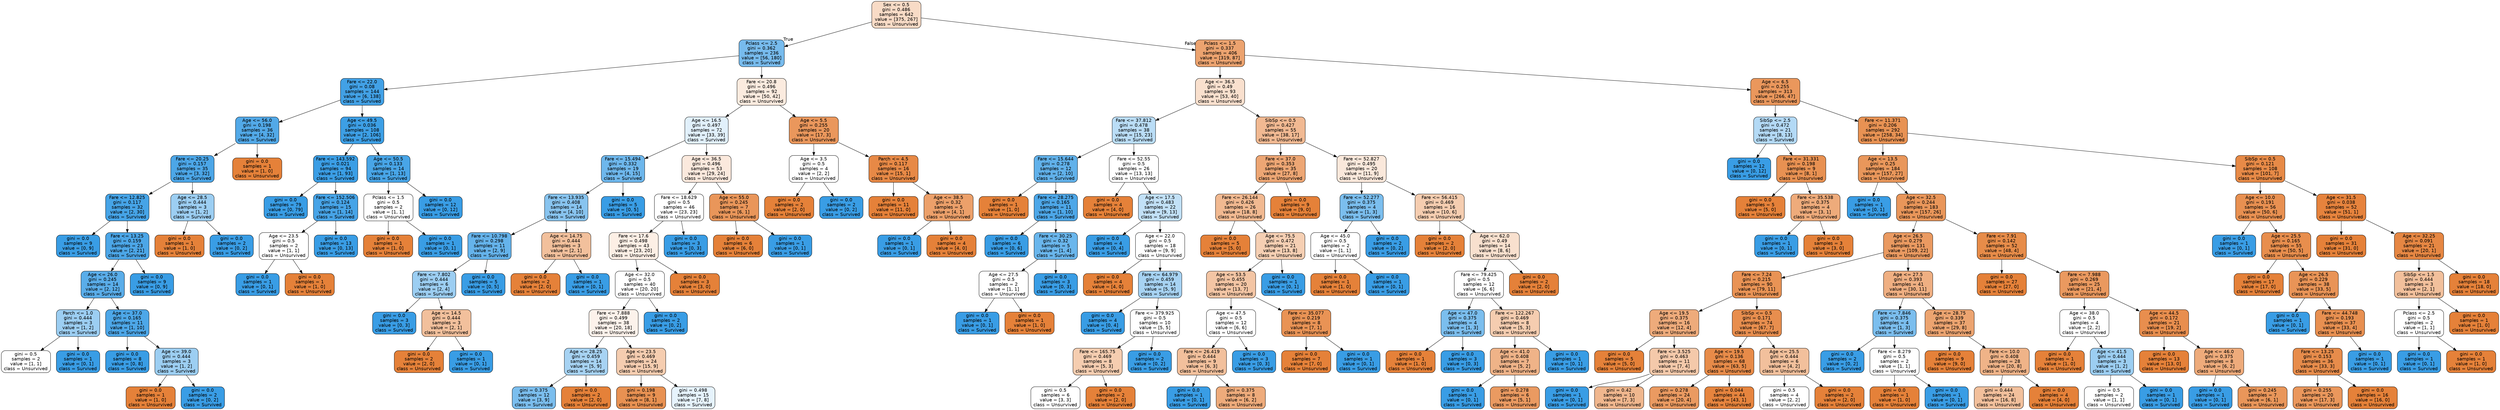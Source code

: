 digraph Tree {
node [shape=box, style="filled, rounded", color="black", fontname=helvetica] ;
edge [fontname=helvetica] ;
0 [label="Sex <= 0.5\ngini = 0.486\nsamples = 642\nvalue = [375, 267]\nclass = Unsurvived", fillcolor="#f8dbc6"] ;
1 [label="Pclass <= 2.5\ngini = 0.362\nsamples = 236\nvalue = [56, 180]\nclass = Survived", fillcolor="#77bbed"] ;
0 -> 1 [labeldistance=2.5, labelangle=45, headlabel="True"] ;
2 [label="Fare <= 22.0\ngini = 0.08\nsamples = 144\nvalue = [6, 138]\nclass = Survived", fillcolor="#42a1e6"] ;
1 -> 2 ;
3 [label="Age <= 56.0\ngini = 0.198\nsamples = 36\nvalue = [4, 32]\nclass = Survived", fillcolor="#52a9e8"] ;
2 -> 3 ;
4 [label="Fare <= 20.25\ngini = 0.157\nsamples = 35\nvalue = [3, 32]\nclass = Survived", fillcolor="#4ca6e7"] ;
3 -> 4 ;
5 [label="Fare <= 12.825\ngini = 0.117\nsamples = 32\nvalue = [2, 30]\nclass = Survived", fillcolor="#46a4e7"] ;
4 -> 5 ;
6 [label="gini = 0.0\nsamples = 9\nvalue = [0, 9]\nclass = Survived", fillcolor="#399de5"] ;
5 -> 6 ;
7 [label="Fare <= 13.25\ngini = 0.159\nsamples = 23\nvalue = [2, 21]\nclass = Survived", fillcolor="#4ca6e7"] ;
5 -> 7 ;
8 [label="Age <= 26.0\ngini = 0.245\nsamples = 14\nvalue = [2, 12]\nclass = Survived", fillcolor="#5aade9"] ;
7 -> 8 ;
9 [label="Parch <= 1.0\ngini = 0.444\nsamples = 3\nvalue = [1, 2]\nclass = Survived", fillcolor="#9ccef2"] ;
8 -> 9 ;
10 [label="gini = 0.5\nsamples = 2\nvalue = [1, 1]\nclass = Unsurvived", fillcolor="#ffffff"] ;
9 -> 10 ;
11 [label="gini = 0.0\nsamples = 1\nvalue = [0, 1]\nclass = Survived", fillcolor="#399de5"] ;
9 -> 11 ;
12 [label="Age <= 37.0\ngini = 0.165\nsamples = 11\nvalue = [1, 10]\nclass = Survived", fillcolor="#4da7e8"] ;
8 -> 12 ;
13 [label="gini = 0.0\nsamples = 8\nvalue = [0, 8]\nclass = Survived", fillcolor="#399de5"] ;
12 -> 13 ;
14 [label="Age <= 39.0\ngini = 0.444\nsamples = 3\nvalue = [1, 2]\nclass = Survived", fillcolor="#9ccef2"] ;
12 -> 14 ;
15 [label="gini = 0.0\nsamples = 1\nvalue = [1, 0]\nclass = Unsurvived", fillcolor="#e58139"] ;
14 -> 15 ;
16 [label="gini = 0.0\nsamples = 2\nvalue = [0, 2]\nclass = Survived", fillcolor="#399de5"] ;
14 -> 16 ;
17 [label="gini = 0.0\nsamples = 9\nvalue = [0, 9]\nclass = Survived", fillcolor="#399de5"] ;
7 -> 17 ;
18 [label="Age <= 28.5\ngini = 0.444\nsamples = 3\nvalue = [1, 2]\nclass = Survived", fillcolor="#9ccef2"] ;
4 -> 18 ;
19 [label="gini = 0.0\nsamples = 1\nvalue = [1, 0]\nclass = Unsurvived", fillcolor="#e58139"] ;
18 -> 19 ;
20 [label="gini = 0.0\nsamples = 2\nvalue = [0, 2]\nclass = Survived", fillcolor="#399de5"] ;
18 -> 20 ;
21 [label="gini = 0.0\nsamples = 1\nvalue = [1, 0]\nclass = Unsurvived", fillcolor="#e58139"] ;
3 -> 21 ;
22 [label="Age <= 49.5\ngini = 0.036\nsamples = 108\nvalue = [2, 106]\nclass = Survived", fillcolor="#3d9fe5"] ;
2 -> 22 ;
23 [label="Fare <= 143.592\ngini = 0.021\nsamples = 94\nvalue = [1, 93]\nclass = Survived", fillcolor="#3b9ee5"] ;
22 -> 23 ;
24 [label="gini = 0.0\nsamples = 79\nvalue = [0, 79]\nclass = Survived", fillcolor="#399de5"] ;
23 -> 24 ;
25 [label="Fare <= 152.506\ngini = 0.124\nsamples = 15\nvalue = [1, 14]\nclass = Survived", fillcolor="#47a4e7"] ;
23 -> 25 ;
26 [label="Age <= 23.5\ngini = 0.5\nsamples = 2\nvalue = [1, 1]\nclass = Unsurvived", fillcolor="#ffffff"] ;
25 -> 26 ;
27 [label="gini = 0.0\nsamples = 1\nvalue = [0, 1]\nclass = Survived", fillcolor="#399de5"] ;
26 -> 27 ;
28 [label="gini = 0.0\nsamples = 1\nvalue = [1, 0]\nclass = Unsurvived", fillcolor="#e58139"] ;
26 -> 28 ;
29 [label="gini = 0.0\nsamples = 13\nvalue = [0, 13]\nclass = Survived", fillcolor="#399de5"] ;
25 -> 29 ;
30 [label="Age <= 50.5\ngini = 0.133\nsamples = 14\nvalue = [1, 13]\nclass = Survived", fillcolor="#48a5e7"] ;
22 -> 30 ;
31 [label="Pclass <= 1.5\ngini = 0.5\nsamples = 2\nvalue = [1, 1]\nclass = Unsurvived", fillcolor="#ffffff"] ;
30 -> 31 ;
32 [label="gini = 0.0\nsamples = 1\nvalue = [1, 0]\nclass = Unsurvived", fillcolor="#e58139"] ;
31 -> 32 ;
33 [label="gini = 0.0\nsamples = 1\nvalue = [0, 1]\nclass = Survived", fillcolor="#399de5"] ;
31 -> 33 ;
34 [label="gini = 0.0\nsamples = 12\nvalue = [0, 12]\nclass = Survived", fillcolor="#399de5"] ;
30 -> 34 ;
35 [label="Fare <= 20.8\ngini = 0.496\nsamples = 92\nvalue = [50, 42]\nclass = Unsurvived", fillcolor="#fbebdf"] ;
1 -> 35 ;
36 [label="Age <= 16.5\ngini = 0.497\nsamples = 72\nvalue = [33, 39]\nclass = Survived", fillcolor="#e1f0fb"] ;
35 -> 36 ;
37 [label="Fare <= 15.494\ngini = 0.332\nsamples = 19\nvalue = [4, 15]\nclass = Survived", fillcolor="#6eb7ec"] ;
36 -> 37 ;
38 [label="Fare <= 13.935\ngini = 0.408\nsamples = 14\nvalue = [4, 10]\nclass = Survived", fillcolor="#88c4ef"] ;
37 -> 38 ;
39 [label="Fare <= 10.798\ngini = 0.298\nsamples = 11\nvalue = [2, 9]\nclass = Survived", fillcolor="#65b3eb"] ;
38 -> 39 ;
40 [label="Fare <= 7.802\ngini = 0.444\nsamples = 6\nvalue = [2, 4]\nclass = Survived", fillcolor="#9ccef2"] ;
39 -> 40 ;
41 [label="gini = 0.0\nsamples = 3\nvalue = [0, 3]\nclass = Survived", fillcolor="#399de5"] ;
40 -> 41 ;
42 [label="Age <= 14.5\ngini = 0.444\nsamples = 3\nvalue = [2, 1]\nclass = Unsurvived", fillcolor="#f2c09c"] ;
40 -> 42 ;
43 [label="gini = 0.0\nsamples = 2\nvalue = [2, 0]\nclass = Unsurvived", fillcolor="#e58139"] ;
42 -> 43 ;
44 [label="gini = 0.0\nsamples = 1\nvalue = [0, 1]\nclass = Survived", fillcolor="#399de5"] ;
42 -> 44 ;
45 [label="gini = 0.0\nsamples = 5\nvalue = [0, 5]\nclass = Survived", fillcolor="#399de5"] ;
39 -> 45 ;
46 [label="Age <= 14.75\ngini = 0.444\nsamples = 3\nvalue = [2, 1]\nclass = Unsurvived", fillcolor="#f2c09c"] ;
38 -> 46 ;
47 [label="gini = 0.0\nsamples = 2\nvalue = [2, 0]\nclass = Unsurvived", fillcolor="#e58139"] ;
46 -> 47 ;
48 [label="gini = 0.0\nsamples = 1\nvalue = [0, 1]\nclass = Survived", fillcolor="#399de5"] ;
46 -> 48 ;
49 [label="gini = 0.0\nsamples = 5\nvalue = [0, 5]\nclass = Survived", fillcolor="#399de5"] ;
37 -> 49 ;
50 [label="Age <= 36.5\ngini = 0.496\nsamples = 53\nvalue = [29, 24]\nclass = Unsurvived", fillcolor="#fbe9dd"] ;
36 -> 50 ;
51 [label="Fare <= 18.629\ngini = 0.5\nsamples = 46\nvalue = [23, 23]\nclass = Unsurvived", fillcolor="#ffffff"] ;
50 -> 51 ;
52 [label="Fare <= 17.6\ngini = 0.498\nsamples = 43\nvalue = [23, 20]\nclass = Unsurvived", fillcolor="#fcefe5"] ;
51 -> 52 ;
53 [label="Age <= 32.0\ngini = 0.5\nsamples = 40\nvalue = [20, 20]\nclass = Unsurvived", fillcolor="#ffffff"] ;
52 -> 53 ;
54 [label="Fare <= 7.888\ngini = 0.499\nsamples = 38\nvalue = [20, 18]\nclass = Unsurvived", fillcolor="#fcf2eb"] ;
53 -> 54 ;
55 [label="Age <= 28.25\ngini = 0.459\nsamples = 14\nvalue = [5, 9]\nclass = Survived", fillcolor="#a7d3f3"] ;
54 -> 55 ;
56 [label="gini = 0.375\nsamples = 12\nvalue = [3, 9]\nclass = Survived", fillcolor="#7bbeee"] ;
55 -> 56 ;
57 [label="gini = 0.0\nsamples = 2\nvalue = [2, 0]\nclass = Unsurvived", fillcolor="#e58139"] ;
55 -> 57 ;
58 [label="Age <= 23.5\ngini = 0.469\nsamples = 24\nvalue = [15, 9]\nclass = Unsurvived", fillcolor="#f5cdb0"] ;
54 -> 58 ;
59 [label="gini = 0.198\nsamples = 9\nvalue = [8, 1]\nclass = Unsurvived", fillcolor="#e89152"] ;
58 -> 59 ;
60 [label="gini = 0.498\nsamples = 15\nvalue = [7, 8]\nclass = Survived", fillcolor="#e6f3fc"] ;
58 -> 60 ;
61 [label="gini = 0.0\nsamples = 2\nvalue = [0, 2]\nclass = Survived", fillcolor="#399de5"] ;
53 -> 61 ;
62 [label="gini = 0.0\nsamples = 3\nvalue = [3, 0]\nclass = Unsurvived", fillcolor="#e58139"] ;
52 -> 62 ;
63 [label="gini = 0.0\nsamples = 3\nvalue = [0, 3]\nclass = Survived", fillcolor="#399de5"] ;
51 -> 63 ;
64 [label="Age <= 55.0\ngini = 0.245\nsamples = 7\nvalue = [6, 1]\nclass = Unsurvived", fillcolor="#e9965a"] ;
50 -> 64 ;
65 [label="gini = 0.0\nsamples = 6\nvalue = [6, 0]\nclass = Unsurvived", fillcolor="#e58139"] ;
64 -> 65 ;
66 [label="gini = 0.0\nsamples = 1\nvalue = [0, 1]\nclass = Survived", fillcolor="#399de5"] ;
64 -> 66 ;
67 [label="Age <= 5.5\ngini = 0.255\nsamples = 20\nvalue = [17, 3]\nclass = Unsurvived", fillcolor="#ea975c"] ;
35 -> 67 ;
68 [label="Age <= 3.5\ngini = 0.5\nsamples = 4\nvalue = [2, 2]\nclass = Unsurvived", fillcolor="#ffffff"] ;
67 -> 68 ;
69 [label="gini = 0.0\nsamples = 2\nvalue = [2, 0]\nclass = Unsurvived", fillcolor="#e58139"] ;
68 -> 69 ;
70 [label="gini = 0.0\nsamples = 2\nvalue = [0, 2]\nclass = Survived", fillcolor="#399de5"] ;
68 -> 70 ;
71 [label="Parch <= 4.5\ngini = 0.117\nsamples = 16\nvalue = [15, 1]\nclass = Unsurvived", fillcolor="#e78946"] ;
67 -> 71 ;
72 [label="gini = 0.0\nsamples = 11\nvalue = [11, 0]\nclass = Unsurvived", fillcolor="#e58139"] ;
71 -> 72 ;
73 [label="Age <= 38.5\ngini = 0.32\nsamples = 5\nvalue = [4, 1]\nclass = Unsurvived", fillcolor="#eca06a"] ;
71 -> 73 ;
74 [label="gini = 0.0\nsamples = 1\nvalue = [0, 1]\nclass = Survived", fillcolor="#399de5"] ;
73 -> 74 ;
75 [label="gini = 0.0\nsamples = 4\nvalue = [4, 0]\nclass = Unsurvived", fillcolor="#e58139"] ;
73 -> 75 ;
76 [label="Pclass <= 1.5\ngini = 0.337\nsamples = 406\nvalue = [319, 87]\nclass = Unsurvived", fillcolor="#eca36f"] ;
0 -> 76 [labeldistance=2.5, labelangle=-45, headlabel="False"] ;
77 [label="Age <= 36.5\ngini = 0.49\nsamples = 93\nvalue = [53, 40]\nclass = Unsurvived", fillcolor="#f9e0ce"] ;
76 -> 77 ;
78 [label="Fare <= 37.812\ngini = 0.478\nsamples = 38\nvalue = [15, 23]\nclass = Survived", fillcolor="#baddf6"] ;
77 -> 78 ;
79 [label="Fare <= 15.644\ngini = 0.278\nsamples = 12\nvalue = [2, 10]\nclass = Survived", fillcolor="#61b1ea"] ;
78 -> 79 ;
80 [label="gini = 0.0\nsamples = 1\nvalue = [1, 0]\nclass = Unsurvived", fillcolor="#e58139"] ;
79 -> 80 ;
81 [label="Fare <= 28.275\ngini = 0.165\nsamples = 11\nvalue = [1, 10]\nclass = Survived", fillcolor="#4da7e8"] ;
79 -> 81 ;
82 [label="gini = 0.0\nsamples = 6\nvalue = [0, 6]\nclass = Survived", fillcolor="#399de5"] ;
81 -> 82 ;
83 [label="Fare <= 30.25\ngini = 0.32\nsamples = 5\nvalue = [1, 4]\nclass = Survived", fillcolor="#6ab6ec"] ;
81 -> 83 ;
84 [label="Age <= 27.5\ngini = 0.5\nsamples = 2\nvalue = [1, 1]\nclass = Unsurvived", fillcolor="#ffffff"] ;
83 -> 84 ;
85 [label="gini = 0.0\nsamples = 1\nvalue = [0, 1]\nclass = Survived", fillcolor="#399de5"] ;
84 -> 85 ;
86 [label="gini = 0.0\nsamples = 1\nvalue = [1, 0]\nclass = Unsurvived", fillcolor="#e58139"] ;
84 -> 86 ;
87 [label="gini = 0.0\nsamples = 3\nvalue = [0, 3]\nclass = Survived", fillcolor="#399de5"] ;
83 -> 87 ;
88 [label="Fare <= 52.55\ngini = 0.5\nsamples = 26\nvalue = [13, 13]\nclass = Unsurvived", fillcolor="#ffffff"] ;
78 -> 88 ;
89 [label="gini = 0.0\nsamples = 4\nvalue = [4, 0]\nclass = Unsurvived", fillcolor="#e58139"] ;
88 -> 89 ;
90 [label="Age <= 17.5\ngini = 0.483\nsamples = 22\nvalue = [9, 13]\nclass = Survived", fillcolor="#c2e1f7"] ;
88 -> 90 ;
91 [label="gini = 0.0\nsamples = 4\nvalue = [0, 4]\nclass = Survived", fillcolor="#399de5"] ;
90 -> 91 ;
92 [label="Age <= 22.0\ngini = 0.5\nsamples = 18\nvalue = [9, 9]\nclass = Unsurvived", fillcolor="#ffffff"] ;
90 -> 92 ;
93 [label="gini = 0.0\nsamples = 4\nvalue = [4, 0]\nclass = Unsurvived", fillcolor="#e58139"] ;
92 -> 93 ;
94 [label="Fare <= 64.979\ngini = 0.459\nsamples = 14\nvalue = [5, 9]\nclass = Survived", fillcolor="#a7d3f3"] ;
92 -> 94 ;
95 [label="gini = 0.0\nsamples = 4\nvalue = [0, 4]\nclass = Survived", fillcolor="#399de5"] ;
94 -> 95 ;
96 [label="Fare <= 379.925\ngini = 0.5\nsamples = 10\nvalue = [5, 5]\nclass = Unsurvived", fillcolor="#ffffff"] ;
94 -> 96 ;
97 [label="Fare <= 165.75\ngini = 0.469\nsamples = 8\nvalue = [5, 3]\nclass = Unsurvived", fillcolor="#f5cdb0"] ;
96 -> 97 ;
98 [label="gini = 0.5\nsamples = 6\nvalue = [3, 3]\nclass = Unsurvived", fillcolor="#ffffff"] ;
97 -> 98 ;
99 [label="gini = 0.0\nsamples = 2\nvalue = [2, 0]\nclass = Unsurvived", fillcolor="#e58139"] ;
97 -> 99 ;
100 [label="gini = 0.0\nsamples = 2\nvalue = [0, 2]\nclass = Survived", fillcolor="#399de5"] ;
96 -> 100 ;
101 [label="SibSp <= 0.5\ngini = 0.427\nsamples = 55\nvalue = [38, 17]\nclass = Unsurvived", fillcolor="#f1b992"] ;
77 -> 101 ;
102 [label="Fare <= 37.0\ngini = 0.353\nsamples = 35\nvalue = [27, 8]\nclass = Unsurvived", fillcolor="#eda674"] ;
101 -> 102 ;
103 [label="Fare <= 26.144\ngini = 0.426\nsamples = 26\nvalue = [18, 8]\nclass = Unsurvived", fillcolor="#f1b991"] ;
102 -> 103 ;
104 [label="gini = 0.0\nsamples = 5\nvalue = [5, 0]\nclass = Unsurvived", fillcolor="#e58139"] ;
103 -> 104 ;
105 [label="Age <= 75.5\ngini = 0.472\nsamples = 21\nvalue = [13, 8]\nclass = Unsurvived", fillcolor="#f5cfb3"] ;
103 -> 105 ;
106 [label="Age <= 53.5\ngini = 0.455\nsamples = 20\nvalue = [13, 7]\nclass = Unsurvived", fillcolor="#f3c5a4"] ;
105 -> 106 ;
107 [label="Age <= 47.5\ngini = 0.5\nsamples = 12\nvalue = [6, 6]\nclass = Unsurvived", fillcolor="#ffffff"] ;
106 -> 107 ;
108 [label="Fare <= 26.419\ngini = 0.444\nsamples = 9\nvalue = [6, 3]\nclass = Unsurvived", fillcolor="#f2c09c"] ;
107 -> 108 ;
109 [label="gini = 0.0\nsamples = 1\nvalue = [0, 1]\nclass = Survived", fillcolor="#399de5"] ;
108 -> 109 ;
110 [label="gini = 0.375\nsamples = 8\nvalue = [6, 2]\nclass = Unsurvived", fillcolor="#eeab7b"] ;
108 -> 110 ;
111 [label="gini = 0.0\nsamples = 3\nvalue = [0, 3]\nclass = Survived", fillcolor="#399de5"] ;
107 -> 111 ;
112 [label="Fare <= 35.077\ngini = 0.219\nsamples = 8\nvalue = [7, 1]\nclass = Unsurvived", fillcolor="#e99355"] ;
106 -> 112 ;
113 [label="gini = 0.0\nsamples = 7\nvalue = [7, 0]\nclass = Unsurvived", fillcolor="#e58139"] ;
112 -> 113 ;
114 [label="gini = 0.0\nsamples = 1\nvalue = [0, 1]\nclass = Survived", fillcolor="#399de5"] ;
112 -> 114 ;
115 [label="gini = 0.0\nsamples = 1\nvalue = [0, 1]\nclass = Survived", fillcolor="#399de5"] ;
105 -> 115 ;
116 [label="gini = 0.0\nsamples = 9\nvalue = [9, 0]\nclass = Unsurvived", fillcolor="#e58139"] ;
102 -> 116 ;
117 [label="Fare <= 52.827\ngini = 0.495\nsamples = 20\nvalue = [11, 9]\nclass = Unsurvived", fillcolor="#fae8db"] ;
101 -> 117 ;
118 [label="Fare <= 52.277\ngini = 0.375\nsamples = 4\nvalue = [1, 3]\nclass = Survived", fillcolor="#7bbeee"] ;
117 -> 118 ;
119 [label="Age <= 45.0\ngini = 0.5\nsamples = 2\nvalue = [1, 1]\nclass = Unsurvived", fillcolor="#ffffff"] ;
118 -> 119 ;
120 [label="gini = 0.0\nsamples = 1\nvalue = [1, 0]\nclass = Unsurvived", fillcolor="#e58139"] ;
119 -> 120 ;
121 [label="gini = 0.0\nsamples = 1\nvalue = [0, 1]\nclass = Survived", fillcolor="#399de5"] ;
119 -> 121 ;
122 [label="gini = 0.0\nsamples = 2\nvalue = [0, 2]\nclass = Survived", fillcolor="#399de5"] ;
118 -> 122 ;
123 [label="Fare <= 56.415\ngini = 0.469\nsamples = 16\nvalue = [10, 6]\nclass = Unsurvived", fillcolor="#f5cdb0"] ;
117 -> 123 ;
124 [label="gini = 0.0\nsamples = 2\nvalue = [2, 0]\nclass = Unsurvived", fillcolor="#e58139"] ;
123 -> 124 ;
125 [label="Age <= 62.0\ngini = 0.49\nsamples = 14\nvalue = [8, 6]\nclass = Unsurvived", fillcolor="#f8e0ce"] ;
123 -> 125 ;
126 [label="Fare <= 79.425\ngini = 0.5\nsamples = 12\nvalue = [6, 6]\nclass = Unsurvived", fillcolor="#ffffff"] ;
125 -> 126 ;
127 [label="Age <= 47.0\ngini = 0.375\nsamples = 4\nvalue = [1, 3]\nclass = Survived", fillcolor="#7bbeee"] ;
126 -> 127 ;
128 [label="gini = 0.0\nsamples = 1\nvalue = [1, 0]\nclass = Unsurvived", fillcolor="#e58139"] ;
127 -> 128 ;
129 [label="gini = 0.0\nsamples = 3\nvalue = [0, 3]\nclass = Survived", fillcolor="#399de5"] ;
127 -> 129 ;
130 [label="Fare <= 122.267\ngini = 0.469\nsamples = 8\nvalue = [5, 3]\nclass = Unsurvived", fillcolor="#f5cdb0"] ;
126 -> 130 ;
131 [label="Age <= 41.0\ngini = 0.408\nsamples = 7\nvalue = [5, 2]\nclass = Unsurvived", fillcolor="#efb388"] ;
130 -> 131 ;
132 [label="gini = 0.0\nsamples = 1\nvalue = [0, 1]\nclass = Survived", fillcolor="#399de5"] ;
131 -> 132 ;
133 [label="gini = 0.278\nsamples = 6\nvalue = [5, 1]\nclass = Unsurvived", fillcolor="#ea9a61"] ;
131 -> 133 ;
134 [label="gini = 0.0\nsamples = 1\nvalue = [0, 1]\nclass = Survived", fillcolor="#399de5"] ;
130 -> 134 ;
135 [label="gini = 0.0\nsamples = 2\nvalue = [2, 0]\nclass = Unsurvived", fillcolor="#e58139"] ;
125 -> 135 ;
136 [label="Age <= 6.5\ngini = 0.255\nsamples = 313\nvalue = [266, 47]\nclass = Unsurvived", fillcolor="#ea975c"] ;
76 -> 136 ;
137 [label="SibSp <= 2.5\ngini = 0.472\nsamples = 21\nvalue = [8, 13]\nclass = Survived", fillcolor="#b3d9f5"] ;
136 -> 137 ;
138 [label="gini = 0.0\nsamples = 12\nvalue = [0, 12]\nclass = Survived", fillcolor="#399de5"] ;
137 -> 138 ;
139 [label="Fare <= 31.331\ngini = 0.198\nsamples = 9\nvalue = [8, 1]\nclass = Unsurvived", fillcolor="#e89152"] ;
137 -> 139 ;
140 [label="gini = 0.0\nsamples = 5\nvalue = [5, 0]\nclass = Unsurvived", fillcolor="#e58139"] ;
139 -> 140 ;
141 [label="Fare <= 35.538\ngini = 0.375\nsamples = 4\nvalue = [3, 1]\nclass = Unsurvived", fillcolor="#eeab7b"] ;
139 -> 141 ;
142 [label="gini = 0.0\nsamples = 1\nvalue = [0, 1]\nclass = Survived", fillcolor="#399de5"] ;
141 -> 142 ;
143 [label="gini = 0.0\nsamples = 3\nvalue = [3, 0]\nclass = Unsurvived", fillcolor="#e58139"] ;
141 -> 143 ;
144 [label="Fare <= 11.371\ngini = 0.206\nsamples = 292\nvalue = [258, 34]\nclass = Unsurvived", fillcolor="#e89253"] ;
136 -> 144 ;
145 [label="Age <= 13.5\ngini = 0.25\nsamples = 184\nvalue = [157, 27]\nclass = Unsurvived", fillcolor="#e9975b"] ;
144 -> 145 ;
146 [label="gini = 0.0\nsamples = 1\nvalue = [0, 1]\nclass = Survived", fillcolor="#399de5"] ;
145 -> 146 ;
147 [label="Age <= 32.5\ngini = 0.244\nsamples = 183\nvalue = [157, 26]\nclass = Unsurvived", fillcolor="#e9965a"] ;
145 -> 147 ;
148 [label="Age <= 26.5\ngini = 0.279\nsamples = 131\nvalue = [109, 22]\nclass = Unsurvived", fillcolor="#ea9a61"] ;
147 -> 148 ;
149 [label="Fare <= 7.24\ngini = 0.215\nsamples = 90\nvalue = [79, 11]\nclass = Unsurvived", fillcolor="#e99355"] ;
148 -> 149 ;
150 [label="Age <= 19.5\ngini = 0.375\nsamples = 16\nvalue = [12, 4]\nclass = Unsurvived", fillcolor="#eeab7b"] ;
149 -> 150 ;
151 [label="gini = 0.0\nsamples = 5\nvalue = [5, 0]\nclass = Unsurvived", fillcolor="#e58139"] ;
150 -> 151 ;
152 [label="Fare <= 3.525\ngini = 0.463\nsamples = 11\nvalue = [7, 4]\nclass = Unsurvived", fillcolor="#f4c9aa"] ;
150 -> 152 ;
153 [label="gini = 0.0\nsamples = 1\nvalue = [0, 1]\nclass = Survived", fillcolor="#399de5"] ;
152 -> 153 ;
154 [label="gini = 0.42\nsamples = 10\nvalue = [7, 3]\nclass = Unsurvived", fillcolor="#f0b78e"] ;
152 -> 154 ;
155 [label="SibSp <= 0.5\ngini = 0.171\nsamples = 74\nvalue = [67, 7]\nclass = Unsurvived", fillcolor="#e88e4e"] ;
149 -> 155 ;
156 [label="Age <= 19.5\ngini = 0.136\nsamples = 68\nvalue = [63, 5]\nclass = Unsurvived", fillcolor="#e78b49"] ;
155 -> 156 ;
157 [label="gini = 0.278\nsamples = 24\nvalue = [20, 4]\nclass = Unsurvived", fillcolor="#ea9a61"] ;
156 -> 157 ;
158 [label="gini = 0.044\nsamples = 44\nvalue = [43, 1]\nclass = Unsurvived", fillcolor="#e6843e"] ;
156 -> 158 ;
159 [label="Age <= 25.5\ngini = 0.444\nsamples = 6\nvalue = [4, 2]\nclass = Unsurvived", fillcolor="#f2c09c"] ;
155 -> 159 ;
160 [label="gini = 0.5\nsamples = 4\nvalue = [2, 2]\nclass = Unsurvived", fillcolor="#ffffff"] ;
159 -> 160 ;
161 [label="gini = 0.0\nsamples = 2\nvalue = [2, 0]\nclass = Unsurvived", fillcolor="#e58139"] ;
159 -> 161 ;
162 [label="Age <= 27.5\ngini = 0.393\nsamples = 41\nvalue = [30, 11]\nclass = Unsurvived", fillcolor="#efaf82"] ;
148 -> 162 ;
163 [label="Fare <= 7.846\ngini = 0.375\nsamples = 4\nvalue = [1, 3]\nclass = Survived", fillcolor="#7bbeee"] ;
162 -> 163 ;
164 [label="gini = 0.0\nsamples = 2\nvalue = [0, 2]\nclass = Survived", fillcolor="#399de5"] ;
163 -> 164 ;
165 [label="Fare <= 8.279\ngini = 0.5\nsamples = 2\nvalue = [1, 1]\nclass = Unsurvived", fillcolor="#ffffff"] ;
163 -> 165 ;
166 [label="gini = 0.0\nsamples = 1\nvalue = [1, 0]\nclass = Unsurvived", fillcolor="#e58139"] ;
165 -> 166 ;
167 [label="gini = 0.0\nsamples = 1\nvalue = [0, 1]\nclass = Survived", fillcolor="#399de5"] ;
165 -> 167 ;
168 [label="Age <= 28.75\ngini = 0.339\nsamples = 37\nvalue = [29, 8]\nclass = Unsurvived", fillcolor="#eca470"] ;
162 -> 168 ;
169 [label="gini = 0.0\nsamples = 9\nvalue = [9, 0]\nclass = Unsurvived", fillcolor="#e58139"] ;
168 -> 169 ;
170 [label="Fare <= 10.0\ngini = 0.408\nsamples = 28\nvalue = [20, 8]\nclass = Unsurvived", fillcolor="#efb388"] ;
168 -> 170 ;
171 [label="gini = 0.444\nsamples = 24\nvalue = [16, 8]\nclass = Unsurvived", fillcolor="#f2c09c"] ;
170 -> 171 ;
172 [label="gini = 0.0\nsamples = 4\nvalue = [4, 0]\nclass = Unsurvived", fillcolor="#e58139"] ;
170 -> 172 ;
173 [label="Fare <= 7.91\ngini = 0.142\nsamples = 52\nvalue = [48, 4]\nclass = Unsurvived", fillcolor="#e78c49"] ;
147 -> 173 ;
174 [label="gini = 0.0\nsamples = 27\nvalue = [27, 0]\nclass = Unsurvived", fillcolor="#e58139"] ;
173 -> 174 ;
175 [label="Fare <= 7.988\ngini = 0.269\nsamples = 25\nvalue = [21, 4]\nclass = Unsurvived", fillcolor="#ea995f"] ;
173 -> 175 ;
176 [label="Age <= 38.0\ngini = 0.5\nsamples = 4\nvalue = [2, 2]\nclass = Unsurvived", fillcolor="#ffffff"] ;
175 -> 176 ;
177 [label="gini = 0.0\nsamples = 1\nvalue = [1, 0]\nclass = Unsurvived", fillcolor="#e58139"] ;
176 -> 177 ;
178 [label="Age <= 41.5\ngini = 0.444\nsamples = 3\nvalue = [1, 2]\nclass = Survived", fillcolor="#9ccef2"] ;
176 -> 178 ;
179 [label="gini = 0.5\nsamples = 2\nvalue = [1, 1]\nclass = Unsurvived", fillcolor="#ffffff"] ;
178 -> 179 ;
180 [label="gini = 0.0\nsamples = 1\nvalue = [0, 1]\nclass = Survived", fillcolor="#399de5"] ;
178 -> 180 ;
181 [label="Age <= 44.5\ngini = 0.172\nsamples = 21\nvalue = [19, 2]\nclass = Unsurvived", fillcolor="#e88e4e"] ;
175 -> 181 ;
182 [label="gini = 0.0\nsamples = 13\nvalue = [13, 0]\nclass = Unsurvived", fillcolor="#e58139"] ;
181 -> 182 ;
183 [label="Age <= 46.0\ngini = 0.375\nsamples = 8\nvalue = [6, 2]\nclass = Unsurvived", fillcolor="#eeab7b"] ;
181 -> 183 ;
184 [label="gini = 0.0\nsamples = 1\nvalue = [0, 1]\nclass = Survived", fillcolor="#399de5"] ;
183 -> 184 ;
185 [label="gini = 0.245\nsamples = 7\nvalue = [6, 1]\nclass = Unsurvived", fillcolor="#e9965a"] ;
183 -> 185 ;
186 [label="SibSp <= 0.5\ngini = 0.121\nsamples = 108\nvalue = [101, 7]\nclass = Unsurvived", fillcolor="#e78a47"] ;
144 -> 186 ;
187 [label="Age <= 10.0\ngini = 0.191\nsamples = 56\nvalue = [50, 6]\nclass = Unsurvived", fillcolor="#e89051"] ;
186 -> 187 ;
188 [label="gini = 0.0\nsamples = 1\nvalue = [0, 1]\nclass = Survived", fillcolor="#399de5"] ;
187 -> 188 ;
189 [label="Age <= 25.5\ngini = 0.165\nsamples = 55\nvalue = [50, 5]\nclass = Unsurvived", fillcolor="#e88e4d"] ;
187 -> 189 ;
190 [label="gini = 0.0\nsamples = 17\nvalue = [17, 0]\nclass = Unsurvived", fillcolor="#e58139"] ;
189 -> 190 ;
191 [label="Age <= 26.5\ngini = 0.229\nsamples = 38\nvalue = [33, 5]\nclass = Unsurvived", fillcolor="#e99457"] ;
189 -> 191 ;
192 [label="gini = 0.0\nsamples = 1\nvalue = [0, 1]\nclass = Survived", fillcolor="#399de5"] ;
191 -> 192 ;
193 [label="Fare <= 44.748\ngini = 0.193\nsamples = 37\nvalue = [33, 4]\nclass = Unsurvived", fillcolor="#e89051"] ;
191 -> 193 ;
194 [label="Fare <= 13.25\ngini = 0.153\nsamples = 36\nvalue = [33, 3]\nclass = Unsurvived", fillcolor="#e78c4b"] ;
193 -> 194 ;
195 [label="gini = 0.255\nsamples = 20\nvalue = [17, 3]\nclass = Unsurvived", fillcolor="#ea975c"] ;
194 -> 195 ;
196 [label="gini = 0.0\nsamples = 16\nvalue = [16, 0]\nclass = Unsurvived", fillcolor="#e58139"] ;
194 -> 196 ;
197 [label="gini = 0.0\nsamples = 1\nvalue = [0, 1]\nclass = Survived", fillcolor="#399de5"] ;
193 -> 197 ;
198 [label="Age <= 31.5\ngini = 0.038\nsamples = 52\nvalue = [51, 1]\nclass = Unsurvived", fillcolor="#e6833d"] ;
186 -> 198 ;
199 [label="gini = 0.0\nsamples = 31\nvalue = [31, 0]\nclass = Unsurvived", fillcolor="#e58139"] ;
198 -> 199 ;
200 [label="Age <= 32.25\ngini = 0.091\nsamples = 21\nvalue = [20, 1]\nclass = Unsurvived", fillcolor="#e68743"] ;
198 -> 200 ;
201 [label="SibSp <= 1.5\ngini = 0.444\nsamples = 3\nvalue = [2, 1]\nclass = Unsurvived", fillcolor="#f2c09c"] ;
200 -> 201 ;
202 [label="Pclass <= 2.5\ngini = 0.5\nsamples = 2\nvalue = [1, 1]\nclass = Unsurvived", fillcolor="#ffffff"] ;
201 -> 202 ;
203 [label="gini = 0.0\nsamples = 1\nvalue = [0, 1]\nclass = Survived", fillcolor="#399de5"] ;
202 -> 203 ;
204 [label="gini = 0.0\nsamples = 1\nvalue = [1, 0]\nclass = Unsurvived", fillcolor="#e58139"] ;
202 -> 204 ;
205 [label="gini = 0.0\nsamples = 1\nvalue = [1, 0]\nclass = Unsurvived", fillcolor="#e58139"] ;
201 -> 205 ;
206 [label="gini = 0.0\nsamples = 18\nvalue = [18, 0]\nclass = Unsurvived", fillcolor="#e58139"] ;
200 -> 206 ;
}
